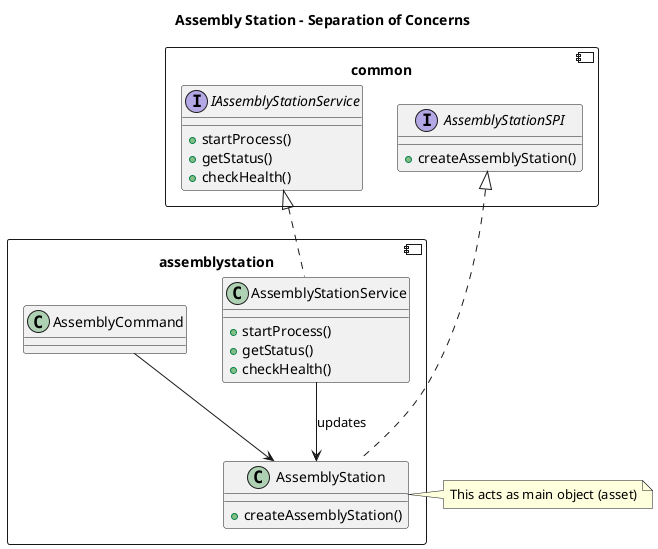 @startuml
title "Assembly Station - Separation of Concerns"
component common {
    interface AssemblyStationSPI {
        +createAssemblyStation()
    }
    interface IAssemblyStationService {
        +startProcess()
        +getStatus()
        +checkHealth()
    }
}

component assemblystation {
    class AssemblyStationService {
            +startProcess()
            +getStatus()
            +checkHealth()
    }

    class AssemblyCommand {
    }

    class AssemblyStation {
    +createAssemblyStation()
    }
}
    note right of AssemblyStation
        This acts as main object (asset)
    end note

AssemblyStationSPI <|.. AssemblyStation
IAssemblyStationService <|.. AssemblyStationService

AssemblyCommand --> AssemblyStation
AssemblyStationService --> AssemblyStation : updates
@enduml